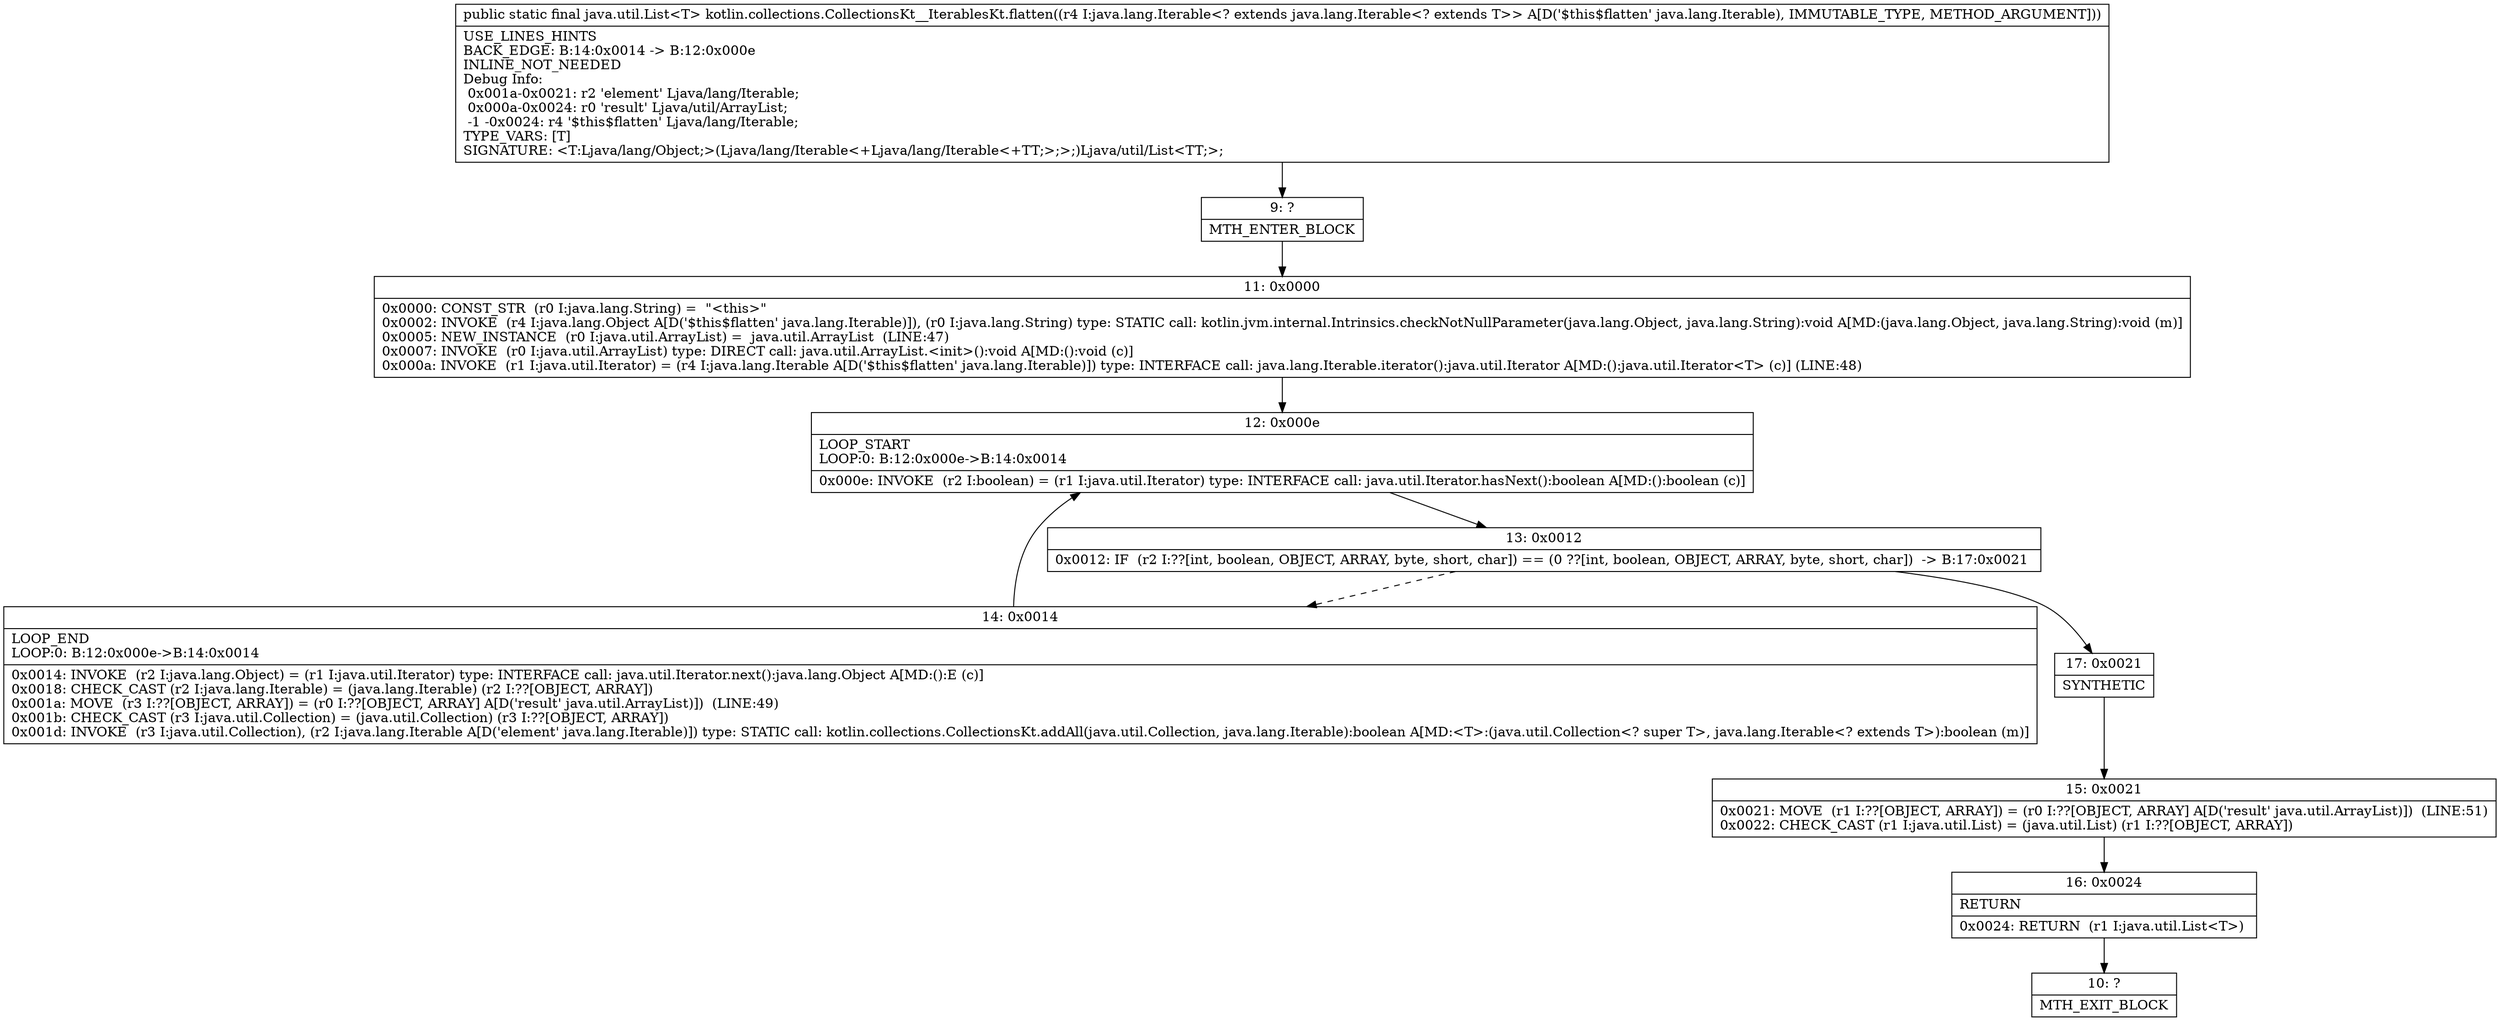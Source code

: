 digraph "CFG forkotlin.collections.CollectionsKt__IterablesKt.flatten(Ljava\/lang\/Iterable;)Ljava\/util\/List;" {
Node_9 [shape=record,label="{9\:\ ?|MTH_ENTER_BLOCK\l}"];
Node_11 [shape=record,label="{11\:\ 0x0000|0x0000: CONST_STR  (r0 I:java.lang.String) =  \"\<this\>\" \l0x0002: INVOKE  (r4 I:java.lang.Object A[D('$this$flatten' java.lang.Iterable)]), (r0 I:java.lang.String) type: STATIC call: kotlin.jvm.internal.Intrinsics.checkNotNullParameter(java.lang.Object, java.lang.String):void A[MD:(java.lang.Object, java.lang.String):void (m)]\l0x0005: NEW_INSTANCE  (r0 I:java.util.ArrayList) =  java.util.ArrayList  (LINE:47)\l0x0007: INVOKE  (r0 I:java.util.ArrayList) type: DIRECT call: java.util.ArrayList.\<init\>():void A[MD:():void (c)]\l0x000a: INVOKE  (r1 I:java.util.Iterator) = (r4 I:java.lang.Iterable A[D('$this$flatten' java.lang.Iterable)]) type: INTERFACE call: java.lang.Iterable.iterator():java.util.Iterator A[MD:():java.util.Iterator\<T\> (c)] (LINE:48)\l}"];
Node_12 [shape=record,label="{12\:\ 0x000e|LOOP_START\lLOOP:0: B:12:0x000e\-\>B:14:0x0014\l|0x000e: INVOKE  (r2 I:boolean) = (r1 I:java.util.Iterator) type: INTERFACE call: java.util.Iterator.hasNext():boolean A[MD:():boolean (c)]\l}"];
Node_13 [shape=record,label="{13\:\ 0x0012|0x0012: IF  (r2 I:??[int, boolean, OBJECT, ARRAY, byte, short, char]) == (0 ??[int, boolean, OBJECT, ARRAY, byte, short, char])  \-\> B:17:0x0021 \l}"];
Node_14 [shape=record,label="{14\:\ 0x0014|LOOP_END\lLOOP:0: B:12:0x000e\-\>B:14:0x0014\l|0x0014: INVOKE  (r2 I:java.lang.Object) = (r1 I:java.util.Iterator) type: INTERFACE call: java.util.Iterator.next():java.lang.Object A[MD:():E (c)]\l0x0018: CHECK_CAST (r2 I:java.lang.Iterable) = (java.lang.Iterable) (r2 I:??[OBJECT, ARRAY]) \l0x001a: MOVE  (r3 I:??[OBJECT, ARRAY]) = (r0 I:??[OBJECT, ARRAY] A[D('result' java.util.ArrayList)])  (LINE:49)\l0x001b: CHECK_CAST (r3 I:java.util.Collection) = (java.util.Collection) (r3 I:??[OBJECT, ARRAY]) \l0x001d: INVOKE  (r3 I:java.util.Collection), (r2 I:java.lang.Iterable A[D('element' java.lang.Iterable)]) type: STATIC call: kotlin.collections.CollectionsKt.addAll(java.util.Collection, java.lang.Iterable):boolean A[MD:\<T\>:(java.util.Collection\<? super T\>, java.lang.Iterable\<? extends T\>):boolean (m)]\l}"];
Node_17 [shape=record,label="{17\:\ 0x0021|SYNTHETIC\l}"];
Node_15 [shape=record,label="{15\:\ 0x0021|0x0021: MOVE  (r1 I:??[OBJECT, ARRAY]) = (r0 I:??[OBJECT, ARRAY] A[D('result' java.util.ArrayList)])  (LINE:51)\l0x0022: CHECK_CAST (r1 I:java.util.List) = (java.util.List) (r1 I:??[OBJECT, ARRAY]) \l}"];
Node_16 [shape=record,label="{16\:\ 0x0024|RETURN\l|0x0024: RETURN  (r1 I:java.util.List\<T\>) \l}"];
Node_10 [shape=record,label="{10\:\ ?|MTH_EXIT_BLOCK\l}"];
MethodNode[shape=record,label="{public static final java.util.List\<T\> kotlin.collections.CollectionsKt__IterablesKt.flatten((r4 I:java.lang.Iterable\<? extends java.lang.Iterable\<? extends T\>\> A[D('$this$flatten' java.lang.Iterable), IMMUTABLE_TYPE, METHOD_ARGUMENT]))  | USE_LINES_HINTS\lBACK_EDGE: B:14:0x0014 \-\> B:12:0x000e\lINLINE_NOT_NEEDED\lDebug Info:\l  0x001a\-0x0021: r2 'element' Ljava\/lang\/Iterable;\l  0x000a\-0x0024: r0 'result' Ljava\/util\/ArrayList;\l  \-1 \-0x0024: r4 '$this$flatten' Ljava\/lang\/Iterable;\lTYPE_VARS: [T]\lSIGNATURE: \<T:Ljava\/lang\/Object;\>(Ljava\/lang\/Iterable\<+Ljava\/lang\/Iterable\<+TT;\>;\>;)Ljava\/util\/List\<TT;\>;\l}"];
MethodNode -> Node_9;Node_9 -> Node_11;
Node_11 -> Node_12;
Node_12 -> Node_13;
Node_13 -> Node_14[style=dashed];
Node_13 -> Node_17;
Node_14 -> Node_12;
Node_17 -> Node_15;
Node_15 -> Node_16;
Node_16 -> Node_10;
}

